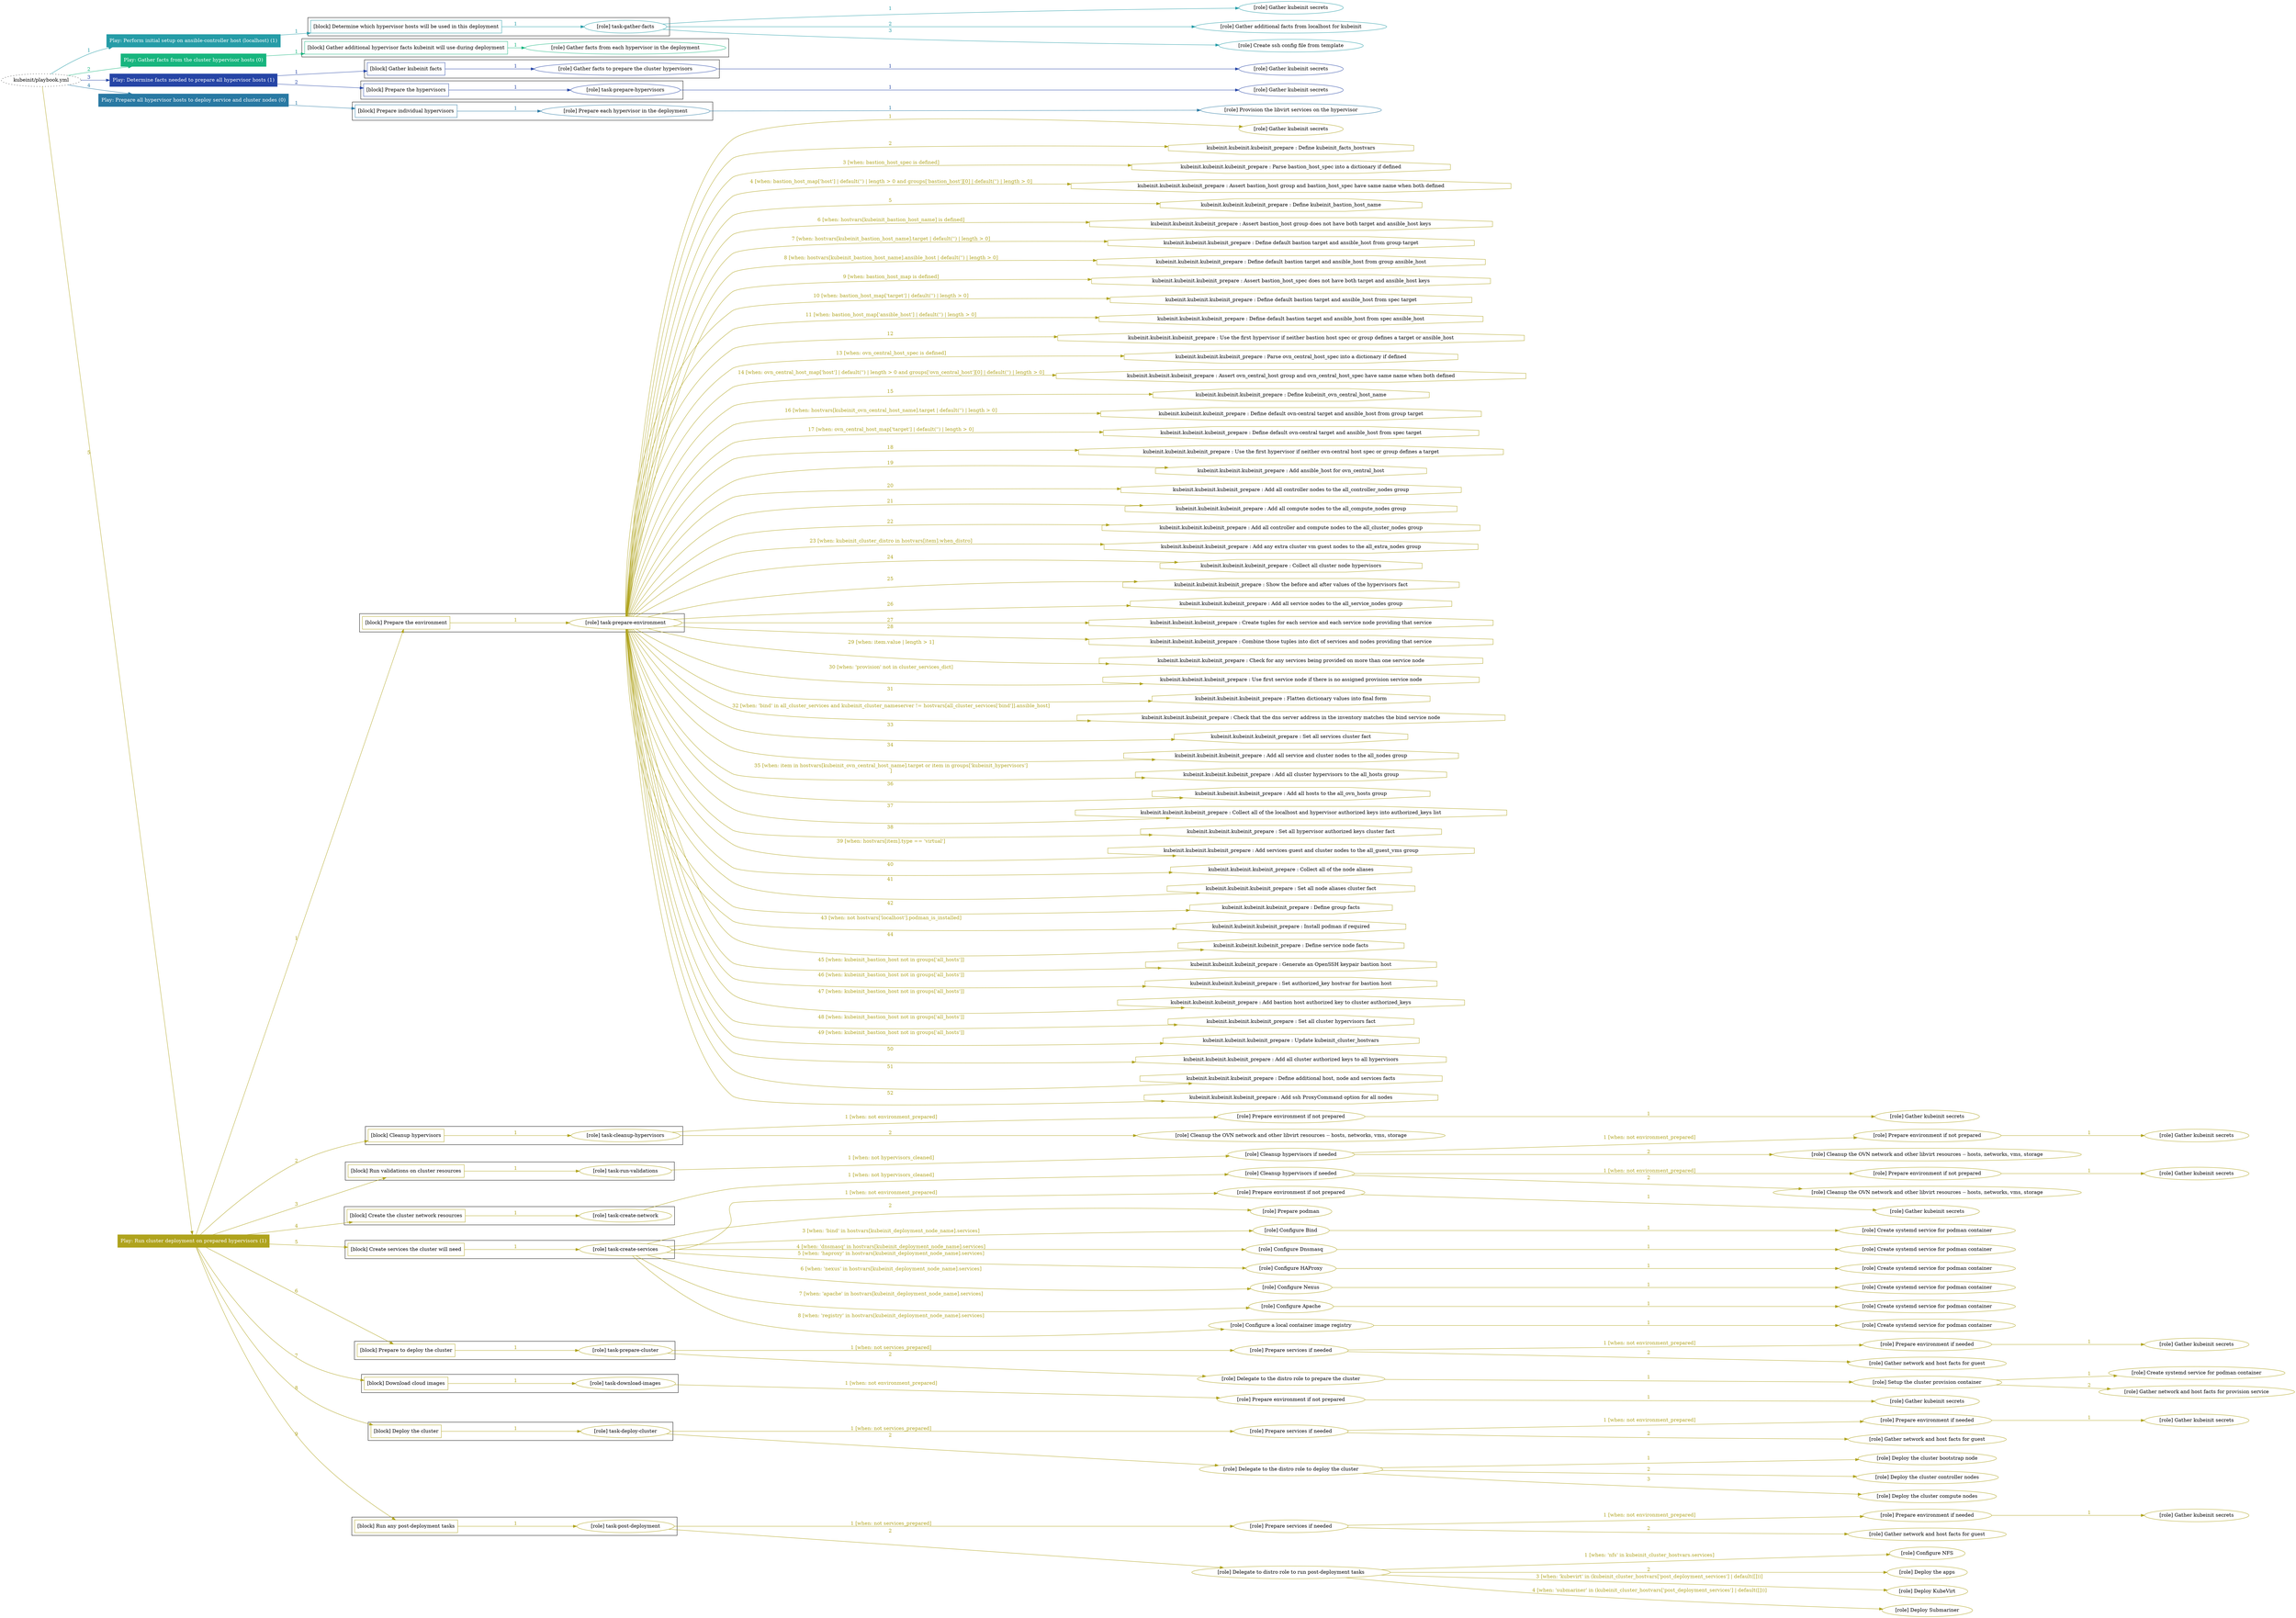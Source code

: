 digraph {
	graph [concentrate=true ordering=in rankdir=LR ratio=fill]
	edge [esep=5 sep=10]
	"kubeinit/playbook.yml" [URL="/home/runner/work/kubeinit/kubeinit/kubeinit/playbook.yml" id=playbook_e10c4fa6 style=dotted]
	play_dc7f8ae6 [label="Play: Perform initial setup on ansible-controller host (localhost) (1)" URL="/home/runner/work/kubeinit/kubeinit/kubeinit/playbook.yml" color="#259ca7" fontcolor="#ffffff" id=play_dc7f8ae6 shape=box style=filled tooltip=localhost]
	"kubeinit/playbook.yml" -> play_dc7f8ae6 [label="1 " color="#259ca7" fontcolor="#259ca7" id=edge_e37a7f1c labeltooltip="1 " tooltip="1 "]
	subgraph "Gather kubeinit secrets" {
		role_4bc8fac1 [label="[role] Gather kubeinit secrets" URL="/home/runner/.ansible/collections/ansible_collections/kubeinit/kubeinit/roles/kubeinit_prepare/tasks/build_hypervisors_group.yml" color="#259ca7" id=role_4bc8fac1 tooltip="Gather kubeinit secrets"]
	}
	subgraph "Gather additional facts from localhost for kubeinit" {
		role_353836b1 [label="[role] Gather additional facts from localhost for kubeinit" URL="/home/runner/.ansible/collections/ansible_collections/kubeinit/kubeinit/roles/kubeinit_prepare/tasks/build_hypervisors_group.yml" color="#259ca7" id=role_353836b1 tooltip="Gather additional facts from localhost for kubeinit"]
	}
	subgraph "Create ssh config file from template" {
		role_05b17f19 [label="[role] Create ssh config file from template" URL="/home/runner/.ansible/collections/ansible_collections/kubeinit/kubeinit/roles/kubeinit_prepare/tasks/build_hypervisors_group.yml" color="#259ca7" id=role_05b17f19 tooltip="Create ssh config file from template"]
	}
	subgraph "task-gather-facts" {
		role_dc328478 [label="[role] task-gather-facts" URL="/home/runner/work/kubeinit/kubeinit/kubeinit/playbook.yml" color="#259ca7" id=role_dc328478 tooltip="task-gather-facts"]
		role_dc328478 -> role_4bc8fac1 [label="1 " color="#259ca7" fontcolor="#259ca7" id=edge_720ea450 labeltooltip="1 " tooltip="1 "]
		role_dc328478 -> role_353836b1 [label="2 " color="#259ca7" fontcolor="#259ca7" id=edge_3a0945f2 labeltooltip="2 " tooltip="2 "]
		role_dc328478 -> role_05b17f19 [label="3 " color="#259ca7" fontcolor="#259ca7" id=edge_1f70b49a labeltooltip="3 " tooltip="3 "]
	}
	subgraph "Play: Perform initial setup on ansible-controller host (localhost) (1)" {
		play_dc7f8ae6 -> block_d9aea501 [label=1 color="#259ca7" fontcolor="#259ca7" id=edge_91917393 labeltooltip=1 tooltip=1]
		subgraph cluster_block_d9aea501 {
			block_d9aea501 [label="[block] Determine which hypervisor hosts will be used in this deployment" URL="/home/runner/work/kubeinit/kubeinit/kubeinit/playbook.yml" color="#259ca7" id=block_d9aea501 labeltooltip="Determine which hypervisor hosts will be used in this deployment" shape=box tooltip="Determine which hypervisor hosts will be used in this deployment"]
			block_d9aea501 -> role_dc328478 [label="1 " color="#259ca7" fontcolor="#259ca7" id=edge_1d1d343b labeltooltip="1 " tooltip="1 "]
		}
	}
	play_c1f2aa96 [label="Play: Gather facts from the cluster hypervisor hosts (0)" URL="/home/runner/work/kubeinit/kubeinit/kubeinit/playbook.yml" color="#17b57e" fontcolor="#ffffff" id=play_c1f2aa96 shape=box style=filled tooltip="Play: Gather facts from the cluster hypervisor hosts (0)"]
	"kubeinit/playbook.yml" -> play_c1f2aa96 [label="2 " color="#17b57e" fontcolor="#17b57e" id=edge_eacb7afe labeltooltip="2 " tooltip="2 "]
	subgraph "Gather facts from each hypervisor in the deployment" {
		role_af85ba4f [label="[role] Gather facts from each hypervisor in the deployment" URL="/home/runner/work/kubeinit/kubeinit/kubeinit/playbook.yml" color="#17b57e" id=role_af85ba4f tooltip="Gather facts from each hypervisor in the deployment"]
	}
	subgraph "Play: Gather facts from the cluster hypervisor hosts (0)" {
		play_c1f2aa96 -> block_5ecc9f11 [label=1 color="#17b57e" fontcolor="#17b57e" id=edge_588950f4 labeltooltip=1 tooltip=1]
		subgraph cluster_block_5ecc9f11 {
			block_5ecc9f11 [label="[block] Gather additional hypervisor facts kubeinit will use during deployment" URL="/home/runner/work/kubeinit/kubeinit/kubeinit/playbook.yml" color="#17b57e" id=block_5ecc9f11 labeltooltip="Gather additional hypervisor facts kubeinit will use during deployment" shape=box tooltip="Gather additional hypervisor facts kubeinit will use during deployment"]
			block_5ecc9f11 -> role_af85ba4f [label="1 " color="#17b57e" fontcolor="#17b57e" id=edge_62e510eb labeltooltip="1 " tooltip="1 "]
		}
	}
	play_9a3b8b50 [label="Play: Determine facts needed to prepare all hypervisor hosts (1)" URL="/home/runner/work/kubeinit/kubeinit/kubeinit/playbook.yml" color="#2645a6" fontcolor="#ffffff" id=play_9a3b8b50 shape=box style=filled tooltip=localhost]
	"kubeinit/playbook.yml" -> play_9a3b8b50 [label="3 " color="#2645a6" fontcolor="#2645a6" id=edge_1f77925f labeltooltip="3 " tooltip="3 "]
	subgraph "Gather kubeinit secrets" {
		role_350e0fba [label="[role] Gather kubeinit secrets" URL="/home/runner/.ansible/collections/ansible_collections/kubeinit/kubeinit/roles/kubeinit_prepare/tasks/gather_kubeinit_facts.yml" color="#2645a6" id=role_350e0fba tooltip="Gather kubeinit secrets"]
	}
	subgraph "Gather facts to prepare the cluster hypervisors" {
		role_d162b557 [label="[role] Gather facts to prepare the cluster hypervisors" URL="/home/runner/work/kubeinit/kubeinit/kubeinit/playbook.yml" color="#2645a6" id=role_d162b557 tooltip="Gather facts to prepare the cluster hypervisors"]
		role_d162b557 -> role_350e0fba [label="1 " color="#2645a6" fontcolor="#2645a6" id=edge_94d1a168 labeltooltip="1 " tooltip="1 "]
	}
	subgraph "Gather kubeinit secrets" {
		role_b19aabc3 [label="[role] Gather kubeinit secrets" URL="/home/runner/.ansible/collections/ansible_collections/kubeinit/kubeinit/roles/kubeinit_prepare/tasks/gather_kubeinit_facts.yml" color="#2645a6" id=role_b19aabc3 tooltip="Gather kubeinit secrets"]
	}
	subgraph "task-prepare-hypervisors" {
		role_b1b4cb9f [label="[role] task-prepare-hypervisors" URL="/home/runner/work/kubeinit/kubeinit/kubeinit/playbook.yml" color="#2645a6" id=role_b1b4cb9f tooltip="task-prepare-hypervisors"]
		role_b1b4cb9f -> role_b19aabc3 [label="1 " color="#2645a6" fontcolor="#2645a6" id=edge_1f2e4140 labeltooltip="1 " tooltip="1 "]
	}
	subgraph "Play: Determine facts needed to prepare all hypervisor hosts (1)" {
		play_9a3b8b50 -> block_a7a90283 [label=1 color="#2645a6" fontcolor="#2645a6" id=edge_cd3b3e1b labeltooltip=1 tooltip=1]
		subgraph cluster_block_a7a90283 {
			block_a7a90283 [label="[block] Gather kubeinit facts" URL="/home/runner/work/kubeinit/kubeinit/kubeinit/playbook.yml" color="#2645a6" id=block_a7a90283 labeltooltip="Gather kubeinit facts" shape=box tooltip="Gather kubeinit facts"]
			block_a7a90283 -> role_d162b557 [label="1 " color="#2645a6" fontcolor="#2645a6" id=edge_860a86d1 labeltooltip="1 " tooltip="1 "]
		}
		play_9a3b8b50 -> block_dd39b76d [label=2 color="#2645a6" fontcolor="#2645a6" id=edge_a5b0b2f4 labeltooltip=2 tooltip=2]
		subgraph cluster_block_dd39b76d {
			block_dd39b76d [label="[block] Prepare the hypervisors" URL="/home/runner/work/kubeinit/kubeinit/kubeinit/playbook.yml" color="#2645a6" id=block_dd39b76d labeltooltip="Prepare the hypervisors" shape=box tooltip="Prepare the hypervisors"]
			block_dd39b76d -> role_b1b4cb9f [label="1 " color="#2645a6" fontcolor="#2645a6" id=edge_15914874 labeltooltip="1 " tooltip="1 "]
		}
	}
	play_f881b508 [label="Play: Prepare all hypervisor hosts to deploy service and cluster nodes (0)" URL="/home/runner/work/kubeinit/kubeinit/kubeinit/playbook.yml" color="#2979a3" fontcolor="#ffffff" id=play_f881b508 shape=box style=filled tooltip="Play: Prepare all hypervisor hosts to deploy service and cluster nodes (0)"]
	"kubeinit/playbook.yml" -> play_f881b508 [label="4 " color="#2979a3" fontcolor="#2979a3" id=edge_11c6379d labeltooltip="4 " tooltip="4 "]
	subgraph "Provision the libvirt services on the hypervisor" {
		role_bb5ce49d [label="[role] Provision the libvirt services on the hypervisor" URL="/home/runner/.ansible/collections/ansible_collections/kubeinit/kubeinit/roles/kubeinit_prepare/tasks/prepare_hypervisor.yml" color="#2979a3" id=role_bb5ce49d tooltip="Provision the libvirt services on the hypervisor"]
	}
	subgraph "Prepare each hypervisor in the deployment" {
		role_e4cec524 [label="[role] Prepare each hypervisor in the deployment" URL="/home/runner/work/kubeinit/kubeinit/kubeinit/playbook.yml" color="#2979a3" id=role_e4cec524 tooltip="Prepare each hypervisor in the deployment"]
		role_e4cec524 -> role_bb5ce49d [label="1 " color="#2979a3" fontcolor="#2979a3" id=edge_d7fc7221 labeltooltip="1 " tooltip="1 "]
	}
	subgraph "Play: Prepare all hypervisor hosts to deploy service and cluster nodes (0)" {
		play_f881b508 -> block_0b98f3e7 [label=1 color="#2979a3" fontcolor="#2979a3" id=edge_7d87e26f labeltooltip=1 tooltip=1]
		subgraph cluster_block_0b98f3e7 {
			block_0b98f3e7 [label="[block] Prepare individual hypervisors" URL="/home/runner/work/kubeinit/kubeinit/kubeinit/playbook.yml" color="#2979a3" id=block_0b98f3e7 labeltooltip="Prepare individual hypervisors" shape=box tooltip="Prepare individual hypervisors"]
			block_0b98f3e7 -> role_e4cec524 [label="1 " color="#2979a3" fontcolor="#2979a3" id=edge_e57d95ea labeltooltip="1 " tooltip="1 "]
		}
	}
	play_c6193cbb [label="Play: Run cluster deployment on prepared hypervisors (1)" URL="/home/runner/work/kubeinit/kubeinit/kubeinit/playbook.yml" color="#afa31d" fontcolor="#ffffff" id=play_c6193cbb shape=box style=filled tooltip=localhost]
	"kubeinit/playbook.yml" -> play_c6193cbb [label="5 " color="#afa31d" fontcolor="#afa31d" id=edge_3fa21584 labeltooltip="5 " tooltip="5 "]
	subgraph "Gather kubeinit secrets" {
		role_6a11d5d1 [label="[role] Gather kubeinit secrets" URL="/home/runner/.ansible/collections/ansible_collections/kubeinit/kubeinit/roles/kubeinit_prepare/tasks/gather_kubeinit_facts.yml" color="#afa31d" id=role_6a11d5d1 tooltip="Gather kubeinit secrets"]
	}
	subgraph "task-prepare-environment" {
		role_e4d8f8d6 [label="[role] task-prepare-environment" URL="/home/runner/work/kubeinit/kubeinit/kubeinit/playbook.yml" color="#afa31d" id=role_e4d8f8d6 tooltip="task-prepare-environment"]
		role_e4d8f8d6 -> role_6a11d5d1 [label="1 " color="#afa31d" fontcolor="#afa31d" id=edge_c6446e5e labeltooltip="1 " tooltip="1 "]
		task_8c59eb68 [label="kubeinit.kubeinit.kubeinit_prepare : Define kubeinit_facts_hostvars" URL="/home/runner/.ansible/collections/ansible_collections/kubeinit/kubeinit/roles/kubeinit_prepare/tasks/main.yml" color="#afa31d" id=task_8c59eb68 shape=octagon tooltip="kubeinit.kubeinit.kubeinit_prepare : Define kubeinit_facts_hostvars"]
		role_e4d8f8d6 -> task_8c59eb68 [label="2 " color="#afa31d" fontcolor="#afa31d" id=edge_f363b958 labeltooltip="2 " tooltip="2 "]
		task_6c46f982 [label="kubeinit.kubeinit.kubeinit_prepare : Parse bastion_host_spec into a dictionary if defined" URL="/home/runner/.ansible/collections/ansible_collections/kubeinit/kubeinit/roles/kubeinit_prepare/tasks/main.yml" color="#afa31d" id=task_6c46f982 shape=octagon tooltip="kubeinit.kubeinit.kubeinit_prepare : Parse bastion_host_spec into a dictionary if defined"]
		role_e4d8f8d6 -> task_6c46f982 [label="3 [when: bastion_host_spec is defined]" color="#afa31d" fontcolor="#afa31d" id=edge_532fda09 labeltooltip="3 [when: bastion_host_spec is defined]" tooltip="3 [when: bastion_host_spec is defined]"]
		task_a071aeab [label="kubeinit.kubeinit.kubeinit_prepare : Assert bastion_host group and bastion_host_spec have same name when both defined" URL="/home/runner/.ansible/collections/ansible_collections/kubeinit/kubeinit/roles/kubeinit_prepare/tasks/main.yml" color="#afa31d" id=task_a071aeab shape=octagon tooltip="kubeinit.kubeinit.kubeinit_prepare : Assert bastion_host group and bastion_host_spec have same name when both defined"]
		role_e4d8f8d6 -> task_a071aeab [label="4 [when: bastion_host_map['host'] | default('') | length > 0 and groups['bastion_host'][0] | default('') | length > 0]" color="#afa31d" fontcolor="#afa31d" id=edge_60750bf4 labeltooltip="4 [when: bastion_host_map['host'] | default('') | length > 0 and groups['bastion_host'][0] | default('') | length > 0]" tooltip="4 [when: bastion_host_map['host'] | default('') | length > 0 and groups['bastion_host'][0] | default('') | length > 0]"]
		task_f54d5403 [label="kubeinit.kubeinit.kubeinit_prepare : Define kubeinit_bastion_host_name" URL="/home/runner/.ansible/collections/ansible_collections/kubeinit/kubeinit/roles/kubeinit_prepare/tasks/main.yml" color="#afa31d" id=task_f54d5403 shape=octagon tooltip="kubeinit.kubeinit.kubeinit_prepare : Define kubeinit_bastion_host_name"]
		role_e4d8f8d6 -> task_f54d5403 [label="5 " color="#afa31d" fontcolor="#afa31d" id=edge_a0a7c1b4 labeltooltip="5 " tooltip="5 "]
		task_0a37d9dd [label="kubeinit.kubeinit.kubeinit_prepare : Assert bastion_host group does not have both target and ansible_host keys" URL="/home/runner/.ansible/collections/ansible_collections/kubeinit/kubeinit/roles/kubeinit_prepare/tasks/main.yml" color="#afa31d" id=task_0a37d9dd shape=octagon tooltip="kubeinit.kubeinit.kubeinit_prepare : Assert bastion_host group does not have both target and ansible_host keys"]
		role_e4d8f8d6 -> task_0a37d9dd [label="6 [when: hostvars[kubeinit_bastion_host_name] is defined]" color="#afa31d" fontcolor="#afa31d" id=edge_87065652 labeltooltip="6 [when: hostvars[kubeinit_bastion_host_name] is defined]" tooltip="6 [when: hostvars[kubeinit_bastion_host_name] is defined]"]
		task_bec88ec1 [label="kubeinit.kubeinit.kubeinit_prepare : Define default bastion target and ansible_host from group target" URL="/home/runner/.ansible/collections/ansible_collections/kubeinit/kubeinit/roles/kubeinit_prepare/tasks/main.yml" color="#afa31d" id=task_bec88ec1 shape=octagon tooltip="kubeinit.kubeinit.kubeinit_prepare : Define default bastion target and ansible_host from group target"]
		role_e4d8f8d6 -> task_bec88ec1 [label="7 [when: hostvars[kubeinit_bastion_host_name].target | default('') | length > 0]" color="#afa31d" fontcolor="#afa31d" id=edge_6beee807 labeltooltip="7 [when: hostvars[kubeinit_bastion_host_name].target | default('') | length > 0]" tooltip="7 [when: hostvars[kubeinit_bastion_host_name].target | default('') | length > 0]"]
		task_252bfc7f [label="kubeinit.kubeinit.kubeinit_prepare : Define default bastion target and ansible_host from group ansible_host" URL="/home/runner/.ansible/collections/ansible_collections/kubeinit/kubeinit/roles/kubeinit_prepare/tasks/main.yml" color="#afa31d" id=task_252bfc7f shape=octagon tooltip="kubeinit.kubeinit.kubeinit_prepare : Define default bastion target and ansible_host from group ansible_host"]
		role_e4d8f8d6 -> task_252bfc7f [label="8 [when: hostvars[kubeinit_bastion_host_name].ansible_host | default('') | length > 0]" color="#afa31d" fontcolor="#afa31d" id=edge_fea4f799 labeltooltip="8 [when: hostvars[kubeinit_bastion_host_name].ansible_host | default('') | length > 0]" tooltip="8 [when: hostvars[kubeinit_bastion_host_name].ansible_host | default('') | length > 0]"]
		task_b5d3bb62 [label="kubeinit.kubeinit.kubeinit_prepare : Assert bastion_host_spec does not have both target and ansible_host keys" URL="/home/runner/.ansible/collections/ansible_collections/kubeinit/kubeinit/roles/kubeinit_prepare/tasks/main.yml" color="#afa31d" id=task_b5d3bb62 shape=octagon tooltip="kubeinit.kubeinit.kubeinit_prepare : Assert bastion_host_spec does not have both target and ansible_host keys"]
		role_e4d8f8d6 -> task_b5d3bb62 [label="9 [when: bastion_host_map is defined]" color="#afa31d" fontcolor="#afa31d" id=edge_20a010a7 labeltooltip="9 [when: bastion_host_map is defined]" tooltip="9 [when: bastion_host_map is defined]"]
		task_7a5997d5 [label="kubeinit.kubeinit.kubeinit_prepare : Define default bastion target and ansible_host from spec target" URL="/home/runner/.ansible/collections/ansible_collections/kubeinit/kubeinit/roles/kubeinit_prepare/tasks/main.yml" color="#afa31d" id=task_7a5997d5 shape=octagon tooltip="kubeinit.kubeinit.kubeinit_prepare : Define default bastion target and ansible_host from spec target"]
		role_e4d8f8d6 -> task_7a5997d5 [label="10 [when: bastion_host_map['target'] | default('') | length > 0]" color="#afa31d" fontcolor="#afa31d" id=edge_23762455 labeltooltip="10 [when: bastion_host_map['target'] | default('') | length > 0]" tooltip="10 [when: bastion_host_map['target'] | default('') | length > 0]"]
		task_26a95c92 [label="kubeinit.kubeinit.kubeinit_prepare : Define default bastion target and ansible_host from spec ansible_host" URL="/home/runner/.ansible/collections/ansible_collections/kubeinit/kubeinit/roles/kubeinit_prepare/tasks/main.yml" color="#afa31d" id=task_26a95c92 shape=octagon tooltip="kubeinit.kubeinit.kubeinit_prepare : Define default bastion target and ansible_host from spec ansible_host"]
		role_e4d8f8d6 -> task_26a95c92 [label="11 [when: bastion_host_map['ansible_host'] | default('') | length > 0]" color="#afa31d" fontcolor="#afa31d" id=edge_a8cc0bcb labeltooltip="11 [when: bastion_host_map['ansible_host'] | default('') | length > 0]" tooltip="11 [when: bastion_host_map['ansible_host'] | default('') | length > 0]"]
		task_31749c69 [label="kubeinit.kubeinit.kubeinit_prepare : Use the first hypervisor if neither bastion host spec or group defines a target or ansible_host" URL="/home/runner/.ansible/collections/ansible_collections/kubeinit/kubeinit/roles/kubeinit_prepare/tasks/main.yml" color="#afa31d" id=task_31749c69 shape=octagon tooltip="kubeinit.kubeinit.kubeinit_prepare : Use the first hypervisor if neither bastion host spec or group defines a target or ansible_host"]
		role_e4d8f8d6 -> task_31749c69 [label="12 " color="#afa31d" fontcolor="#afa31d" id=edge_ce5a077c labeltooltip="12 " tooltip="12 "]
		task_e2dfd4d7 [label="kubeinit.kubeinit.kubeinit_prepare : Parse ovn_central_host_spec into a dictionary if defined" URL="/home/runner/.ansible/collections/ansible_collections/kubeinit/kubeinit/roles/kubeinit_prepare/tasks/main.yml" color="#afa31d" id=task_e2dfd4d7 shape=octagon tooltip="kubeinit.kubeinit.kubeinit_prepare : Parse ovn_central_host_spec into a dictionary if defined"]
		role_e4d8f8d6 -> task_e2dfd4d7 [label="13 [when: ovn_central_host_spec is defined]" color="#afa31d" fontcolor="#afa31d" id=edge_3d55eaaf labeltooltip="13 [when: ovn_central_host_spec is defined]" tooltip="13 [when: ovn_central_host_spec is defined]"]
		task_972893aa [label="kubeinit.kubeinit.kubeinit_prepare : Assert ovn_central_host group and ovn_central_host_spec have same name when both defined" URL="/home/runner/.ansible/collections/ansible_collections/kubeinit/kubeinit/roles/kubeinit_prepare/tasks/main.yml" color="#afa31d" id=task_972893aa shape=octagon tooltip="kubeinit.kubeinit.kubeinit_prepare : Assert ovn_central_host group and ovn_central_host_spec have same name when both defined"]
		role_e4d8f8d6 -> task_972893aa [label="14 [when: ovn_central_host_map['host'] | default('') | length > 0 and groups['ovn_central_host'][0] | default('') | length > 0]" color="#afa31d" fontcolor="#afa31d" id=edge_b8c15815 labeltooltip="14 [when: ovn_central_host_map['host'] | default('') | length > 0 and groups['ovn_central_host'][0] | default('') | length > 0]" tooltip="14 [when: ovn_central_host_map['host'] | default('') | length > 0 and groups['ovn_central_host'][0] | default('') | length > 0]"]
		task_1bf705c3 [label="kubeinit.kubeinit.kubeinit_prepare : Define kubeinit_ovn_central_host_name" URL="/home/runner/.ansible/collections/ansible_collections/kubeinit/kubeinit/roles/kubeinit_prepare/tasks/main.yml" color="#afa31d" id=task_1bf705c3 shape=octagon tooltip="kubeinit.kubeinit.kubeinit_prepare : Define kubeinit_ovn_central_host_name"]
		role_e4d8f8d6 -> task_1bf705c3 [label="15 " color="#afa31d" fontcolor="#afa31d" id=edge_da9772dc labeltooltip="15 " tooltip="15 "]
		task_e11e7e46 [label="kubeinit.kubeinit.kubeinit_prepare : Define default ovn-central target and ansible_host from group target" URL="/home/runner/.ansible/collections/ansible_collections/kubeinit/kubeinit/roles/kubeinit_prepare/tasks/main.yml" color="#afa31d" id=task_e11e7e46 shape=octagon tooltip="kubeinit.kubeinit.kubeinit_prepare : Define default ovn-central target and ansible_host from group target"]
		role_e4d8f8d6 -> task_e11e7e46 [label="16 [when: hostvars[kubeinit_ovn_central_host_name].target | default('') | length > 0]" color="#afa31d" fontcolor="#afa31d" id=edge_cf6c7094 labeltooltip="16 [when: hostvars[kubeinit_ovn_central_host_name].target | default('') | length > 0]" tooltip="16 [when: hostvars[kubeinit_ovn_central_host_name].target | default('') | length > 0]"]
		task_4c447701 [label="kubeinit.kubeinit.kubeinit_prepare : Define default ovn-central target and ansible_host from spec target" URL="/home/runner/.ansible/collections/ansible_collections/kubeinit/kubeinit/roles/kubeinit_prepare/tasks/main.yml" color="#afa31d" id=task_4c447701 shape=octagon tooltip="kubeinit.kubeinit.kubeinit_prepare : Define default ovn-central target and ansible_host from spec target"]
		role_e4d8f8d6 -> task_4c447701 [label="17 [when: ovn_central_host_map['target'] | default('') | length > 0]" color="#afa31d" fontcolor="#afa31d" id=edge_bf59d908 labeltooltip="17 [when: ovn_central_host_map['target'] | default('') | length > 0]" tooltip="17 [when: ovn_central_host_map['target'] | default('') | length > 0]"]
		task_59f1c62f [label="kubeinit.kubeinit.kubeinit_prepare : Use the first hypervisor if neither ovn-central host spec or group defines a target" URL="/home/runner/.ansible/collections/ansible_collections/kubeinit/kubeinit/roles/kubeinit_prepare/tasks/main.yml" color="#afa31d" id=task_59f1c62f shape=octagon tooltip="kubeinit.kubeinit.kubeinit_prepare : Use the first hypervisor if neither ovn-central host spec or group defines a target"]
		role_e4d8f8d6 -> task_59f1c62f [label="18 " color="#afa31d" fontcolor="#afa31d" id=edge_6210a53d labeltooltip="18 " tooltip="18 "]
		task_007630e9 [label="kubeinit.kubeinit.kubeinit_prepare : Add ansible_host for ovn_central_host" URL="/home/runner/.ansible/collections/ansible_collections/kubeinit/kubeinit/roles/kubeinit_prepare/tasks/main.yml" color="#afa31d" id=task_007630e9 shape=octagon tooltip="kubeinit.kubeinit.kubeinit_prepare : Add ansible_host for ovn_central_host"]
		role_e4d8f8d6 -> task_007630e9 [label="19 " color="#afa31d" fontcolor="#afa31d" id=edge_001415bc labeltooltip="19 " tooltip="19 "]
		task_f1c7ac2c [label="kubeinit.kubeinit.kubeinit_prepare : Add all controller nodes to the all_controller_nodes group" URL="/home/runner/.ansible/collections/ansible_collections/kubeinit/kubeinit/roles/kubeinit_prepare/tasks/prepare_groups.yml" color="#afa31d" id=task_f1c7ac2c shape=octagon tooltip="kubeinit.kubeinit.kubeinit_prepare : Add all controller nodes to the all_controller_nodes group"]
		role_e4d8f8d6 -> task_f1c7ac2c [label="20 " color="#afa31d" fontcolor="#afa31d" id=edge_4e42e8dc labeltooltip="20 " tooltip="20 "]
		task_d46a74a4 [label="kubeinit.kubeinit.kubeinit_prepare : Add all compute nodes to the all_compute_nodes group" URL="/home/runner/.ansible/collections/ansible_collections/kubeinit/kubeinit/roles/kubeinit_prepare/tasks/prepare_groups.yml" color="#afa31d" id=task_d46a74a4 shape=octagon tooltip="kubeinit.kubeinit.kubeinit_prepare : Add all compute nodes to the all_compute_nodes group"]
		role_e4d8f8d6 -> task_d46a74a4 [label="21 " color="#afa31d" fontcolor="#afa31d" id=edge_47168494 labeltooltip="21 " tooltip="21 "]
		task_37663e0f [label="kubeinit.kubeinit.kubeinit_prepare : Add all controller and compute nodes to the all_cluster_nodes group" URL="/home/runner/.ansible/collections/ansible_collections/kubeinit/kubeinit/roles/kubeinit_prepare/tasks/prepare_groups.yml" color="#afa31d" id=task_37663e0f shape=octagon tooltip="kubeinit.kubeinit.kubeinit_prepare : Add all controller and compute nodes to the all_cluster_nodes group"]
		role_e4d8f8d6 -> task_37663e0f [label="22 " color="#afa31d" fontcolor="#afa31d" id=edge_f05a307c labeltooltip="22 " tooltip="22 "]
		task_4ed31801 [label="kubeinit.kubeinit.kubeinit_prepare : Add any extra cluster vm guest nodes to the all_extra_nodes group" URL="/home/runner/.ansible/collections/ansible_collections/kubeinit/kubeinit/roles/kubeinit_prepare/tasks/prepare_groups.yml" color="#afa31d" id=task_4ed31801 shape=octagon tooltip="kubeinit.kubeinit.kubeinit_prepare : Add any extra cluster vm guest nodes to the all_extra_nodes group"]
		role_e4d8f8d6 -> task_4ed31801 [label="23 [when: kubeinit_cluster_distro in hostvars[item].when_distro]" color="#afa31d" fontcolor="#afa31d" id=edge_79139be6 labeltooltip="23 [when: kubeinit_cluster_distro in hostvars[item].when_distro]" tooltip="23 [when: kubeinit_cluster_distro in hostvars[item].when_distro]"]
		task_fb666b88 [label="kubeinit.kubeinit.kubeinit_prepare : Collect all cluster node hypervisors" URL="/home/runner/.ansible/collections/ansible_collections/kubeinit/kubeinit/roles/kubeinit_prepare/tasks/prepare_groups.yml" color="#afa31d" id=task_fb666b88 shape=octagon tooltip="kubeinit.kubeinit.kubeinit_prepare : Collect all cluster node hypervisors"]
		role_e4d8f8d6 -> task_fb666b88 [label="24 " color="#afa31d" fontcolor="#afa31d" id=edge_ff52898a labeltooltip="24 " tooltip="24 "]
		task_e26625e2 [label="kubeinit.kubeinit.kubeinit_prepare : Show the before and after values of the hypervisors fact" URL="/home/runner/.ansible/collections/ansible_collections/kubeinit/kubeinit/roles/kubeinit_prepare/tasks/prepare_groups.yml" color="#afa31d" id=task_e26625e2 shape=octagon tooltip="kubeinit.kubeinit.kubeinit_prepare : Show the before and after values of the hypervisors fact"]
		role_e4d8f8d6 -> task_e26625e2 [label="25 " color="#afa31d" fontcolor="#afa31d" id=edge_2bdf708e labeltooltip="25 " tooltip="25 "]
		task_0b32b5ea [label="kubeinit.kubeinit.kubeinit_prepare : Add all service nodes to the all_service_nodes group" URL="/home/runner/.ansible/collections/ansible_collections/kubeinit/kubeinit/roles/kubeinit_prepare/tasks/prepare_groups.yml" color="#afa31d" id=task_0b32b5ea shape=octagon tooltip="kubeinit.kubeinit.kubeinit_prepare : Add all service nodes to the all_service_nodes group"]
		role_e4d8f8d6 -> task_0b32b5ea [label="26 " color="#afa31d" fontcolor="#afa31d" id=edge_93f9c1a7 labeltooltip="26 " tooltip="26 "]
		task_d17e9dc4 [label="kubeinit.kubeinit.kubeinit_prepare : Create tuples for each service and each service node providing that service" URL="/home/runner/.ansible/collections/ansible_collections/kubeinit/kubeinit/roles/kubeinit_prepare/tasks/prepare_groups.yml" color="#afa31d" id=task_d17e9dc4 shape=octagon tooltip="kubeinit.kubeinit.kubeinit_prepare : Create tuples for each service and each service node providing that service"]
		role_e4d8f8d6 -> task_d17e9dc4 [label="27 " color="#afa31d" fontcolor="#afa31d" id=edge_fe23d0f5 labeltooltip="27 " tooltip="27 "]
		task_0cc08953 [label="kubeinit.kubeinit.kubeinit_prepare : Combine those tuples into dict of services and nodes providing that service" URL="/home/runner/.ansible/collections/ansible_collections/kubeinit/kubeinit/roles/kubeinit_prepare/tasks/prepare_groups.yml" color="#afa31d" id=task_0cc08953 shape=octagon tooltip="kubeinit.kubeinit.kubeinit_prepare : Combine those tuples into dict of services and nodes providing that service"]
		role_e4d8f8d6 -> task_0cc08953 [label="28 " color="#afa31d" fontcolor="#afa31d" id=edge_9e857799 labeltooltip="28 " tooltip="28 "]
		task_ffb5937d [label="kubeinit.kubeinit.kubeinit_prepare : Check for any services being provided on more than one service node" URL="/home/runner/.ansible/collections/ansible_collections/kubeinit/kubeinit/roles/kubeinit_prepare/tasks/prepare_groups.yml" color="#afa31d" id=task_ffb5937d shape=octagon tooltip="kubeinit.kubeinit.kubeinit_prepare : Check for any services being provided on more than one service node"]
		role_e4d8f8d6 -> task_ffb5937d [label="29 [when: item.value | length > 1]" color="#afa31d" fontcolor="#afa31d" id=edge_422f8a9d labeltooltip="29 [when: item.value | length > 1]" tooltip="29 [when: item.value | length > 1]"]
		task_ce3d54f8 [label="kubeinit.kubeinit.kubeinit_prepare : Use first service node if there is no assigned provision service node" URL="/home/runner/.ansible/collections/ansible_collections/kubeinit/kubeinit/roles/kubeinit_prepare/tasks/prepare_groups.yml" color="#afa31d" id=task_ce3d54f8 shape=octagon tooltip="kubeinit.kubeinit.kubeinit_prepare : Use first service node if there is no assigned provision service node"]
		role_e4d8f8d6 -> task_ce3d54f8 [label="30 [when: 'provision' not in cluster_services_dict]" color="#afa31d" fontcolor="#afa31d" id=edge_a436722e labeltooltip="30 [when: 'provision' not in cluster_services_dict]" tooltip="30 [when: 'provision' not in cluster_services_dict]"]
		task_d07f48c0 [label="kubeinit.kubeinit.kubeinit_prepare : Flatten dictionary values into final form" URL="/home/runner/.ansible/collections/ansible_collections/kubeinit/kubeinit/roles/kubeinit_prepare/tasks/prepare_groups.yml" color="#afa31d" id=task_d07f48c0 shape=octagon tooltip="kubeinit.kubeinit.kubeinit_prepare : Flatten dictionary values into final form"]
		role_e4d8f8d6 -> task_d07f48c0 [label="31 " color="#afa31d" fontcolor="#afa31d" id=edge_a6559928 labeltooltip="31 " tooltip="31 "]
		task_b80f1401 [label="kubeinit.kubeinit.kubeinit_prepare : Check that the dns server address in the inventory matches the bind service node" URL="/home/runner/.ansible/collections/ansible_collections/kubeinit/kubeinit/roles/kubeinit_prepare/tasks/prepare_groups.yml" color="#afa31d" id=task_b80f1401 shape=octagon tooltip="kubeinit.kubeinit.kubeinit_prepare : Check that the dns server address in the inventory matches the bind service node"]
		role_e4d8f8d6 -> task_b80f1401 [label="32 [when: 'bind' in all_cluster_services and kubeinit_cluster_nameserver != hostvars[all_cluster_services['bind']].ansible_host]" color="#afa31d" fontcolor="#afa31d" id=edge_02140679 labeltooltip="32 [when: 'bind' in all_cluster_services and kubeinit_cluster_nameserver != hostvars[all_cluster_services['bind']].ansible_host]" tooltip="32 [when: 'bind' in all_cluster_services and kubeinit_cluster_nameserver != hostvars[all_cluster_services['bind']].ansible_host]"]
		task_bec1dfd9 [label="kubeinit.kubeinit.kubeinit_prepare : Set all services cluster fact" URL="/home/runner/.ansible/collections/ansible_collections/kubeinit/kubeinit/roles/kubeinit_prepare/tasks/prepare_groups.yml" color="#afa31d" id=task_bec1dfd9 shape=octagon tooltip="kubeinit.kubeinit.kubeinit_prepare : Set all services cluster fact"]
		role_e4d8f8d6 -> task_bec1dfd9 [label="33 " color="#afa31d" fontcolor="#afa31d" id=edge_83fd55d9 labeltooltip="33 " tooltip="33 "]
		task_be495da5 [label="kubeinit.kubeinit.kubeinit_prepare : Add all service and cluster nodes to the all_nodes group" URL="/home/runner/.ansible/collections/ansible_collections/kubeinit/kubeinit/roles/kubeinit_prepare/tasks/prepare_groups.yml" color="#afa31d" id=task_be495da5 shape=octagon tooltip="kubeinit.kubeinit.kubeinit_prepare : Add all service and cluster nodes to the all_nodes group"]
		role_e4d8f8d6 -> task_be495da5 [label="34 " color="#afa31d" fontcolor="#afa31d" id=edge_75fdfb8a labeltooltip="34 " tooltip="34 "]
		task_5807dc20 [label="kubeinit.kubeinit.kubeinit_prepare : Add all cluster hypervisors to the all_hosts group" URL="/home/runner/.ansible/collections/ansible_collections/kubeinit/kubeinit/roles/kubeinit_prepare/tasks/prepare_groups.yml" color="#afa31d" id=task_5807dc20 shape=octagon tooltip="kubeinit.kubeinit.kubeinit_prepare : Add all cluster hypervisors to the all_hosts group"]
		role_e4d8f8d6 -> task_5807dc20 [label="35 [when: item in hostvars[kubeinit_ovn_central_host_name].target or item in groups['kubeinit_hypervisors']
]" color="#afa31d" fontcolor="#afa31d" id=edge_0a12b588 labeltooltip="35 [when: item in hostvars[kubeinit_ovn_central_host_name].target or item in groups['kubeinit_hypervisors']
]" tooltip="35 [when: item in hostvars[kubeinit_ovn_central_host_name].target or item in groups['kubeinit_hypervisors']
]"]
		task_b0b0019b [label="kubeinit.kubeinit.kubeinit_prepare : Add all hosts to the all_ovn_hosts group" URL="/home/runner/.ansible/collections/ansible_collections/kubeinit/kubeinit/roles/kubeinit_prepare/tasks/prepare_groups.yml" color="#afa31d" id=task_b0b0019b shape=octagon tooltip="kubeinit.kubeinit.kubeinit_prepare : Add all hosts to the all_ovn_hosts group"]
		role_e4d8f8d6 -> task_b0b0019b [label="36 " color="#afa31d" fontcolor="#afa31d" id=edge_39aff14f labeltooltip="36 " tooltip="36 "]
		task_f2ee0227 [label="kubeinit.kubeinit.kubeinit_prepare : Collect all of the localhost and hypervisor authorized keys into authorized_keys list" URL="/home/runner/.ansible/collections/ansible_collections/kubeinit/kubeinit/roles/kubeinit_prepare/tasks/prepare_groups.yml" color="#afa31d" id=task_f2ee0227 shape=octagon tooltip="kubeinit.kubeinit.kubeinit_prepare : Collect all of the localhost and hypervisor authorized keys into authorized_keys list"]
		role_e4d8f8d6 -> task_f2ee0227 [label="37 " color="#afa31d" fontcolor="#afa31d" id=edge_7503482a labeltooltip="37 " tooltip="37 "]
		task_163b860e [label="kubeinit.kubeinit.kubeinit_prepare : Set all hypervisor authorized keys cluster fact" URL="/home/runner/.ansible/collections/ansible_collections/kubeinit/kubeinit/roles/kubeinit_prepare/tasks/prepare_groups.yml" color="#afa31d" id=task_163b860e shape=octagon tooltip="kubeinit.kubeinit.kubeinit_prepare : Set all hypervisor authorized keys cluster fact"]
		role_e4d8f8d6 -> task_163b860e [label="38 " color="#afa31d" fontcolor="#afa31d" id=edge_53cb4dbe labeltooltip="38 " tooltip="38 "]
		task_ca0c2798 [label="kubeinit.kubeinit.kubeinit_prepare : Add services guest and cluster nodes to the all_guest_vms group" URL="/home/runner/.ansible/collections/ansible_collections/kubeinit/kubeinit/roles/kubeinit_prepare/tasks/prepare_groups.yml" color="#afa31d" id=task_ca0c2798 shape=octagon tooltip="kubeinit.kubeinit.kubeinit_prepare : Add services guest and cluster nodes to the all_guest_vms group"]
		role_e4d8f8d6 -> task_ca0c2798 [label="39 [when: hostvars[item].type == 'virtual']" color="#afa31d" fontcolor="#afa31d" id=edge_6727455b labeltooltip="39 [when: hostvars[item].type == 'virtual']" tooltip="39 [when: hostvars[item].type == 'virtual']"]
		task_7d58dffa [label="kubeinit.kubeinit.kubeinit_prepare : Collect all of the node aliases" URL="/home/runner/.ansible/collections/ansible_collections/kubeinit/kubeinit/roles/kubeinit_prepare/tasks/prepare_groups.yml" color="#afa31d" id=task_7d58dffa shape=octagon tooltip="kubeinit.kubeinit.kubeinit_prepare : Collect all of the node aliases"]
		role_e4d8f8d6 -> task_7d58dffa [label="40 " color="#afa31d" fontcolor="#afa31d" id=edge_ff9967ec labeltooltip="40 " tooltip="40 "]
		task_aa83e1f4 [label="kubeinit.kubeinit.kubeinit_prepare : Set all node aliases cluster fact" URL="/home/runner/.ansible/collections/ansible_collections/kubeinit/kubeinit/roles/kubeinit_prepare/tasks/prepare_groups.yml" color="#afa31d" id=task_aa83e1f4 shape=octagon tooltip="kubeinit.kubeinit.kubeinit_prepare : Set all node aliases cluster fact"]
		role_e4d8f8d6 -> task_aa83e1f4 [label="41 " color="#afa31d" fontcolor="#afa31d" id=edge_82d76d78 labeltooltip="41 " tooltip="41 "]
		task_6e3554d2 [label="kubeinit.kubeinit.kubeinit_prepare : Define group facts" URL="/home/runner/.ansible/collections/ansible_collections/kubeinit/kubeinit/roles/kubeinit_prepare/tasks/main.yml" color="#afa31d" id=task_6e3554d2 shape=octagon tooltip="kubeinit.kubeinit.kubeinit_prepare : Define group facts"]
		role_e4d8f8d6 -> task_6e3554d2 [label="42 " color="#afa31d" fontcolor="#afa31d" id=edge_7e14699b labeltooltip="42 " tooltip="42 "]
		task_649aad85 [label="kubeinit.kubeinit.kubeinit_prepare : Install podman if required" URL="/home/runner/.ansible/collections/ansible_collections/kubeinit/kubeinit/roles/kubeinit_prepare/tasks/main.yml" color="#afa31d" id=task_649aad85 shape=octagon tooltip="kubeinit.kubeinit.kubeinit_prepare : Install podman if required"]
		role_e4d8f8d6 -> task_649aad85 [label="43 [when: not hostvars['localhost'].podman_is_installed]" color="#afa31d" fontcolor="#afa31d" id=edge_a931e255 labeltooltip="43 [when: not hostvars['localhost'].podman_is_installed]" tooltip="43 [when: not hostvars['localhost'].podman_is_installed]"]
		task_fd75055d [label="kubeinit.kubeinit.kubeinit_prepare : Define service node facts" URL="/home/runner/.ansible/collections/ansible_collections/kubeinit/kubeinit/roles/kubeinit_prepare/tasks/main.yml" color="#afa31d" id=task_fd75055d shape=octagon tooltip="kubeinit.kubeinit.kubeinit_prepare : Define service node facts"]
		role_e4d8f8d6 -> task_fd75055d [label="44 " color="#afa31d" fontcolor="#afa31d" id=edge_4719a2af labeltooltip="44 " tooltip="44 "]
		task_76fa1c83 [label="kubeinit.kubeinit.kubeinit_prepare : Generate an OpenSSH keypair bastion host" URL="/home/runner/.ansible/collections/ansible_collections/kubeinit/kubeinit/roles/kubeinit_prepare/tasks/main.yml" color="#afa31d" id=task_76fa1c83 shape=octagon tooltip="kubeinit.kubeinit.kubeinit_prepare : Generate an OpenSSH keypair bastion host"]
		role_e4d8f8d6 -> task_76fa1c83 [label="45 [when: kubeinit_bastion_host not in groups['all_hosts']]" color="#afa31d" fontcolor="#afa31d" id=edge_8620db0a labeltooltip="45 [when: kubeinit_bastion_host not in groups['all_hosts']]" tooltip="45 [when: kubeinit_bastion_host not in groups['all_hosts']]"]
		task_e76ca1c5 [label="kubeinit.kubeinit.kubeinit_prepare : Set authorized_key hostvar for bastion host" URL="/home/runner/.ansible/collections/ansible_collections/kubeinit/kubeinit/roles/kubeinit_prepare/tasks/main.yml" color="#afa31d" id=task_e76ca1c5 shape=octagon tooltip="kubeinit.kubeinit.kubeinit_prepare : Set authorized_key hostvar for bastion host"]
		role_e4d8f8d6 -> task_e76ca1c5 [label="46 [when: kubeinit_bastion_host not in groups['all_hosts']]" color="#afa31d" fontcolor="#afa31d" id=edge_6a141d06 labeltooltip="46 [when: kubeinit_bastion_host not in groups['all_hosts']]" tooltip="46 [when: kubeinit_bastion_host not in groups['all_hosts']]"]
		task_483202d6 [label="kubeinit.kubeinit.kubeinit_prepare : Add bastion host authorized key to cluster authorized_keys" URL="/home/runner/.ansible/collections/ansible_collections/kubeinit/kubeinit/roles/kubeinit_prepare/tasks/main.yml" color="#afa31d" id=task_483202d6 shape=octagon tooltip="kubeinit.kubeinit.kubeinit_prepare : Add bastion host authorized key to cluster authorized_keys"]
		role_e4d8f8d6 -> task_483202d6 [label="47 [when: kubeinit_bastion_host not in groups['all_hosts']]" color="#afa31d" fontcolor="#afa31d" id=edge_1d752b0b labeltooltip="47 [when: kubeinit_bastion_host not in groups['all_hosts']]" tooltip="47 [when: kubeinit_bastion_host not in groups['all_hosts']]"]
		task_db847790 [label="kubeinit.kubeinit.kubeinit_prepare : Set all cluster hypervisors fact" URL="/home/runner/.ansible/collections/ansible_collections/kubeinit/kubeinit/roles/kubeinit_prepare/tasks/main.yml" color="#afa31d" id=task_db847790 shape=octagon tooltip="kubeinit.kubeinit.kubeinit_prepare : Set all cluster hypervisors fact"]
		role_e4d8f8d6 -> task_db847790 [label="48 [when: kubeinit_bastion_host not in groups['all_hosts']]" color="#afa31d" fontcolor="#afa31d" id=edge_e538cfd1 labeltooltip="48 [when: kubeinit_bastion_host not in groups['all_hosts']]" tooltip="48 [when: kubeinit_bastion_host not in groups['all_hosts']]"]
		task_45d17add [label="kubeinit.kubeinit.kubeinit_prepare : Update kubeinit_cluster_hostvars" URL="/home/runner/.ansible/collections/ansible_collections/kubeinit/kubeinit/roles/kubeinit_prepare/tasks/main.yml" color="#afa31d" id=task_45d17add shape=octagon tooltip="kubeinit.kubeinit.kubeinit_prepare : Update kubeinit_cluster_hostvars"]
		role_e4d8f8d6 -> task_45d17add [label="49 [when: kubeinit_bastion_host not in groups['all_hosts']]" color="#afa31d" fontcolor="#afa31d" id=edge_34e6ba8c labeltooltip="49 [when: kubeinit_bastion_host not in groups['all_hosts']]" tooltip="49 [when: kubeinit_bastion_host not in groups['all_hosts']]"]
		task_1df27356 [label="kubeinit.kubeinit.kubeinit_prepare : Add all cluster authorized keys to all hypervisors" URL="/home/runner/.ansible/collections/ansible_collections/kubeinit/kubeinit/roles/kubeinit_prepare/tasks/main.yml" color="#afa31d" id=task_1df27356 shape=octagon tooltip="kubeinit.kubeinit.kubeinit_prepare : Add all cluster authorized keys to all hypervisors"]
		role_e4d8f8d6 -> task_1df27356 [label="50 " color="#afa31d" fontcolor="#afa31d" id=edge_4aad664b labeltooltip="50 " tooltip="50 "]
		task_5a3a79f6 [label="kubeinit.kubeinit.kubeinit_prepare : Define additional host, node and services facts" URL="/home/runner/.ansible/collections/ansible_collections/kubeinit/kubeinit/roles/kubeinit_prepare/tasks/main.yml" color="#afa31d" id=task_5a3a79f6 shape=octagon tooltip="kubeinit.kubeinit.kubeinit_prepare : Define additional host, node and services facts"]
		role_e4d8f8d6 -> task_5a3a79f6 [label="51 " color="#afa31d" fontcolor="#afa31d" id=edge_1d0bb9f8 labeltooltip="51 " tooltip="51 "]
		task_25e7ad6b [label="kubeinit.kubeinit.kubeinit_prepare : Add ssh ProxyCommand option for all nodes" URL="/home/runner/.ansible/collections/ansible_collections/kubeinit/kubeinit/roles/kubeinit_prepare/tasks/main.yml" color="#afa31d" id=task_25e7ad6b shape=octagon tooltip="kubeinit.kubeinit.kubeinit_prepare : Add ssh ProxyCommand option for all nodes"]
		role_e4d8f8d6 -> task_25e7ad6b [label="52 " color="#afa31d" fontcolor="#afa31d" id=edge_fb4758e7 labeltooltip="52 " tooltip="52 "]
	}
	subgraph "Gather kubeinit secrets" {
		role_507b1d0e [label="[role] Gather kubeinit secrets" URL="/home/runner/.ansible/collections/ansible_collections/kubeinit/kubeinit/roles/kubeinit_prepare/tasks/gather_kubeinit_facts.yml" color="#afa31d" id=role_507b1d0e tooltip="Gather kubeinit secrets"]
	}
	subgraph "Prepare environment if not prepared" {
		role_0ec939fe [label="[role] Prepare environment if not prepared" URL="/home/runner/.ansible/collections/ansible_collections/kubeinit/kubeinit/roles/kubeinit_prepare/tasks/cleanup_hypervisors.yml" color="#afa31d" id=role_0ec939fe tooltip="Prepare environment if not prepared"]
		role_0ec939fe -> role_507b1d0e [label="1 " color="#afa31d" fontcolor="#afa31d" id=edge_5bd625c6 labeltooltip="1 " tooltip="1 "]
	}
	subgraph "Cleanup the OVN network and other libvirt resources -- hosts, networks, vms, storage" {
		role_1eea3565 [label="[role] Cleanup the OVN network and other libvirt resources -- hosts, networks, vms, storage" URL="/home/runner/.ansible/collections/ansible_collections/kubeinit/kubeinit/roles/kubeinit_prepare/tasks/cleanup_hypervisors.yml" color="#afa31d" id=role_1eea3565 tooltip="Cleanup the OVN network and other libvirt resources -- hosts, networks, vms, storage"]
	}
	subgraph "task-cleanup-hypervisors" {
		role_61d74194 [label="[role] task-cleanup-hypervisors" URL="/home/runner/work/kubeinit/kubeinit/kubeinit/playbook.yml" color="#afa31d" id=role_61d74194 tooltip="task-cleanup-hypervisors"]
		role_61d74194 -> role_0ec939fe [label="1 [when: not environment_prepared]" color="#afa31d" fontcolor="#afa31d" id=edge_edbce976 labeltooltip="1 [when: not environment_prepared]" tooltip="1 [when: not environment_prepared]"]
		role_61d74194 -> role_1eea3565 [label="2 " color="#afa31d" fontcolor="#afa31d" id=edge_c397af55 labeltooltip="2 " tooltip="2 "]
	}
	subgraph "Gather kubeinit secrets" {
		role_5b7c439a [label="[role] Gather kubeinit secrets" URL="/home/runner/.ansible/collections/ansible_collections/kubeinit/kubeinit/roles/kubeinit_prepare/tasks/gather_kubeinit_facts.yml" color="#afa31d" id=role_5b7c439a tooltip="Gather kubeinit secrets"]
	}
	subgraph "Prepare environment if not prepared" {
		role_3192530a [label="[role] Prepare environment if not prepared" URL="/home/runner/.ansible/collections/ansible_collections/kubeinit/kubeinit/roles/kubeinit_prepare/tasks/cleanup_hypervisors.yml" color="#afa31d" id=role_3192530a tooltip="Prepare environment if not prepared"]
		role_3192530a -> role_5b7c439a [label="1 " color="#afa31d" fontcolor="#afa31d" id=edge_07d8258c labeltooltip="1 " tooltip="1 "]
	}
	subgraph "Cleanup the OVN network and other libvirt resources -- hosts, networks, vms, storage" {
		role_fe5cbeba [label="[role] Cleanup the OVN network and other libvirt resources -- hosts, networks, vms, storage" URL="/home/runner/.ansible/collections/ansible_collections/kubeinit/kubeinit/roles/kubeinit_prepare/tasks/cleanup_hypervisors.yml" color="#afa31d" id=role_fe5cbeba tooltip="Cleanup the OVN network and other libvirt resources -- hosts, networks, vms, storage"]
	}
	subgraph "Cleanup hypervisors if needed" {
		role_fa4d0b84 [label="[role] Cleanup hypervisors if needed" URL="/home/runner/.ansible/collections/ansible_collections/kubeinit/kubeinit/roles/kubeinit_validations/tasks/main.yml" color="#afa31d" id=role_fa4d0b84 tooltip="Cleanup hypervisors if needed"]
		role_fa4d0b84 -> role_3192530a [label="1 [when: not environment_prepared]" color="#afa31d" fontcolor="#afa31d" id=edge_113a0de6 labeltooltip="1 [when: not environment_prepared]" tooltip="1 [when: not environment_prepared]"]
		role_fa4d0b84 -> role_fe5cbeba [label="2 " color="#afa31d" fontcolor="#afa31d" id=edge_7a8b3855 labeltooltip="2 " tooltip="2 "]
	}
	subgraph "task-run-validations" {
		role_a0b0d35e [label="[role] task-run-validations" URL="/home/runner/work/kubeinit/kubeinit/kubeinit/playbook.yml" color="#afa31d" id=role_a0b0d35e tooltip="task-run-validations"]
		role_a0b0d35e -> role_fa4d0b84 [label="1 [when: not hypervisors_cleaned]" color="#afa31d" fontcolor="#afa31d" id=edge_de51d225 labeltooltip="1 [when: not hypervisors_cleaned]" tooltip="1 [when: not hypervisors_cleaned]"]
	}
	subgraph "Gather kubeinit secrets" {
		role_3b0aa01e [label="[role] Gather kubeinit secrets" URL="/home/runner/.ansible/collections/ansible_collections/kubeinit/kubeinit/roles/kubeinit_prepare/tasks/gather_kubeinit_facts.yml" color="#afa31d" id=role_3b0aa01e tooltip="Gather kubeinit secrets"]
	}
	subgraph "Prepare environment if not prepared" {
		role_38455bb7 [label="[role] Prepare environment if not prepared" URL="/home/runner/.ansible/collections/ansible_collections/kubeinit/kubeinit/roles/kubeinit_prepare/tasks/cleanup_hypervisors.yml" color="#afa31d" id=role_38455bb7 tooltip="Prepare environment if not prepared"]
		role_38455bb7 -> role_3b0aa01e [label="1 " color="#afa31d" fontcolor="#afa31d" id=edge_3de3c422 labeltooltip="1 " tooltip="1 "]
	}
	subgraph "Cleanup the OVN network and other libvirt resources -- hosts, networks, vms, storage" {
		role_462eecc5 [label="[role] Cleanup the OVN network and other libvirt resources -- hosts, networks, vms, storage" URL="/home/runner/.ansible/collections/ansible_collections/kubeinit/kubeinit/roles/kubeinit_prepare/tasks/cleanup_hypervisors.yml" color="#afa31d" id=role_462eecc5 tooltip="Cleanup the OVN network and other libvirt resources -- hosts, networks, vms, storage"]
	}
	subgraph "Cleanup hypervisors if needed" {
		role_ce0349f3 [label="[role] Cleanup hypervisors if needed" URL="/home/runner/.ansible/collections/ansible_collections/kubeinit/kubeinit/roles/kubeinit_libvirt/tasks/create_network.yml" color="#afa31d" id=role_ce0349f3 tooltip="Cleanup hypervisors if needed"]
		role_ce0349f3 -> role_38455bb7 [label="1 [when: not environment_prepared]" color="#afa31d" fontcolor="#afa31d" id=edge_cb386fed labeltooltip="1 [when: not environment_prepared]" tooltip="1 [when: not environment_prepared]"]
		role_ce0349f3 -> role_462eecc5 [label="2 " color="#afa31d" fontcolor="#afa31d" id=edge_aac97289 labeltooltip="2 " tooltip="2 "]
	}
	subgraph "task-create-network" {
		role_4f465c7e [label="[role] task-create-network" URL="/home/runner/work/kubeinit/kubeinit/kubeinit/playbook.yml" color="#afa31d" id=role_4f465c7e tooltip="task-create-network"]
		role_4f465c7e -> role_ce0349f3 [label="1 [when: not hypervisors_cleaned]" color="#afa31d" fontcolor="#afa31d" id=edge_1c8508f8 labeltooltip="1 [when: not hypervisors_cleaned]" tooltip="1 [when: not hypervisors_cleaned]"]
	}
	subgraph "Gather kubeinit secrets" {
		role_6cdff039 [label="[role] Gather kubeinit secrets" URL="/home/runner/.ansible/collections/ansible_collections/kubeinit/kubeinit/roles/kubeinit_prepare/tasks/gather_kubeinit_facts.yml" color="#afa31d" id=role_6cdff039 tooltip="Gather kubeinit secrets"]
	}
	subgraph "Prepare environment if not prepared" {
		role_2f606a1b [label="[role] Prepare environment if not prepared" URL="/home/runner/.ansible/collections/ansible_collections/kubeinit/kubeinit/roles/kubeinit_services/tasks/main.yml" color="#afa31d" id=role_2f606a1b tooltip="Prepare environment if not prepared"]
		role_2f606a1b -> role_6cdff039 [label="1 " color="#afa31d" fontcolor="#afa31d" id=edge_ad871449 labeltooltip="1 " tooltip="1 "]
	}
	subgraph "Prepare podman" {
		role_50c45608 [label="[role] Prepare podman" URL="/home/runner/.ansible/collections/ansible_collections/kubeinit/kubeinit/roles/kubeinit_services/tasks/00_create_service_pod.yml" color="#afa31d" id=role_50c45608 tooltip="Prepare podman"]
	}
	subgraph "Create systemd service for podman container" {
		role_af8fc7f1 [label="[role] Create systemd service for podman container" URL="/home/runner/.ansible/collections/ansible_collections/kubeinit/kubeinit/roles/kubeinit_bind/tasks/main.yml" color="#afa31d" id=role_af8fc7f1 tooltip="Create systemd service for podman container"]
	}
	subgraph "Configure Bind" {
		role_f636e941 [label="[role] Configure Bind" URL="/home/runner/.ansible/collections/ansible_collections/kubeinit/kubeinit/roles/kubeinit_services/tasks/start_services_containers.yml" color="#afa31d" id=role_f636e941 tooltip="Configure Bind"]
		role_f636e941 -> role_af8fc7f1 [label="1 " color="#afa31d" fontcolor="#afa31d" id=edge_43bc86d1 labeltooltip="1 " tooltip="1 "]
	}
	subgraph "Create systemd service for podman container" {
		role_2b70adbc [label="[role] Create systemd service for podman container" URL="/home/runner/.ansible/collections/ansible_collections/kubeinit/kubeinit/roles/kubeinit_dnsmasq/tasks/main.yml" color="#afa31d" id=role_2b70adbc tooltip="Create systemd service for podman container"]
	}
	subgraph "Configure Dnsmasq" {
		role_eb2e1daa [label="[role] Configure Dnsmasq" URL="/home/runner/.ansible/collections/ansible_collections/kubeinit/kubeinit/roles/kubeinit_services/tasks/start_services_containers.yml" color="#afa31d" id=role_eb2e1daa tooltip="Configure Dnsmasq"]
		role_eb2e1daa -> role_2b70adbc [label="1 " color="#afa31d" fontcolor="#afa31d" id=edge_7e85460b labeltooltip="1 " tooltip="1 "]
	}
	subgraph "Create systemd service for podman container" {
		role_37bdfd28 [label="[role] Create systemd service for podman container" URL="/home/runner/.ansible/collections/ansible_collections/kubeinit/kubeinit/roles/kubeinit_haproxy/tasks/main.yml" color="#afa31d" id=role_37bdfd28 tooltip="Create systemd service for podman container"]
	}
	subgraph "Configure HAProxy" {
		role_c1405774 [label="[role] Configure HAProxy" URL="/home/runner/.ansible/collections/ansible_collections/kubeinit/kubeinit/roles/kubeinit_services/tasks/start_services_containers.yml" color="#afa31d" id=role_c1405774 tooltip="Configure HAProxy"]
		role_c1405774 -> role_37bdfd28 [label="1 " color="#afa31d" fontcolor="#afa31d" id=edge_487d5010 labeltooltip="1 " tooltip="1 "]
	}
	subgraph "Create systemd service for podman container" {
		role_cc344e61 [label="[role] Create systemd service for podman container" URL="/home/runner/.ansible/collections/ansible_collections/kubeinit/kubeinit/roles/kubeinit_nexus/tasks/main.yml" color="#afa31d" id=role_cc344e61 tooltip="Create systemd service for podman container"]
	}
	subgraph "Configure Nexus" {
		role_efdd3b6b [label="[role] Configure Nexus" URL="/home/runner/.ansible/collections/ansible_collections/kubeinit/kubeinit/roles/kubeinit_services/tasks/start_services_containers.yml" color="#afa31d" id=role_efdd3b6b tooltip="Configure Nexus"]
		role_efdd3b6b -> role_cc344e61 [label="1 " color="#afa31d" fontcolor="#afa31d" id=edge_a5aae653 labeltooltip="1 " tooltip="1 "]
	}
	subgraph "Create systemd service for podman container" {
		role_2054670e [label="[role] Create systemd service for podman container" URL="/home/runner/.ansible/collections/ansible_collections/kubeinit/kubeinit/roles/kubeinit_apache/tasks/main.yml" color="#afa31d" id=role_2054670e tooltip="Create systemd service for podman container"]
	}
	subgraph "Configure Apache" {
		role_642e3789 [label="[role] Configure Apache" URL="/home/runner/.ansible/collections/ansible_collections/kubeinit/kubeinit/roles/kubeinit_services/tasks/start_services_containers.yml" color="#afa31d" id=role_642e3789 tooltip="Configure Apache"]
		role_642e3789 -> role_2054670e [label="1 " color="#afa31d" fontcolor="#afa31d" id=edge_4c260002 labeltooltip="1 " tooltip="1 "]
	}
	subgraph "Create systemd service for podman container" {
		role_634f2646 [label="[role] Create systemd service for podman container" URL="/home/runner/.ansible/collections/ansible_collections/kubeinit/kubeinit/roles/kubeinit_registry/tasks/main.yml" color="#afa31d" id=role_634f2646 tooltip="Create systemd service for podman container"]
	}
	subgraph "Configure a local container image registry" {
		role_61aaabaa [label="[role] Configure a local container image registry" URL="/home/runner/.ansible/collections/ansible_collections/kubeinit/kubeinit/roles/kubeinit_services/tasks/start_services_containers.yml" color="#afa31d" id=role_61aaabaa tooltip="Configure a local container image registry"]
		role_61aaabaa -> role_634f2646 [label="1 " color="#afa31d" fontcolor="#afa31d" id=edge_3158454f labeltooltip="1 " tooltip="1 "]
	}
	subgraph "task-create-services" {
		role_f34c98f1 [label="[role] task-create-services" URL="/home/runner/work/kubeinit/kubeinit/kubeinit/playbook.yml" color="#afa31d" id=role_f34c98f1 tooltip="task-create-services"]
		role_f34c98f1 -> role_2f606a1b [label="1 [when: not environment_prepared]" color="#afa31d" fontcolor="#afa31d" id=edge_ddbafe31 labeltooltip="1 [when: not environment_prepared]" tooltip="1 [when: not environment_prepared]"]
		role_f34c98f1 -> role_50c45608 [label="2 " color="#afa31d" fontcolor="#afa31d" id=edge_ad8b3969 labeltooltip="2 " tooltip="2 "]
		role_f34c98f1 -> role_f636e941 [label="3 [when: 'bind' in hostvars[kubeinit_deployment_node_name].services]" color="#afa31d" fontcolor="#afa31d" id=edge_7125b766 labeltooltip="3 [when: 'bind' in hostvars[kubeinit_deployment_node_name].services]" tooltip="3 [when: 'bind' in hostvars[kubeinit_deployment_node_name].services]"]
		role_f34c98f1 -> role_eb2e1daa [label="4 [when: 'dnsmasq' in hostvars[kubeinit_deployment_node_name].services]" color="#afa31d" fontcolor="#afa31d" id=edge_8d394b7d labeltooltip="4 [when: 'dnsmasq' in hostvars[kubeinit_deployment_node_name].services]" tooltip="4 [when: 'dnsmasq' in hostvars[kubeinit_deployment_node_name].services]"]
		role_f34c98f1 -> role_c1405774 [label="5 [when: 'haproxy' in hostvars[kubeinit_deployment_node_name].services]" color="#afa31d" fontcolor="#afa31d" id=edge_5751ea04 labeltooltip="5 [when: 'haproxy' in hostvars[kubeinit_deployment_node_name].services]" tooltip="5 [when: 'haproxy' in hostvars[kubeinit_deployment_node_name].services]"]
		role_f34c98f1 -> role_efdd3b6b [label="6 [when: 'nexus' in hostvars[kubeinit_deployment_node_name].services]" color="#afa31d" fontcolor="#afa31d" id=edge_0706523a labeltooltip="6 [when: 'nexus' in hostvars[kubeinit_deployment_node_name].services]" tooltip="6 [when: 'nexus' in hostvars[kubeinit_deployment_node_name].services]"]
		role_f34c98f1 -> role_642e3789 [label="7 [when: 'apache' in hostvars[kubeinit_deployment_node_name].services]" color="#afa31d" fontcolor="#afa31d" id=edge_c9ed8bcf labeltooltip="7 [when: 'apache' in hostvars[kubeinit_deployment_node_name].services]" tooltip="7 [when: 'apache' in hostvars[kubeinit_deployment_node_name].services]"]
		role_f34c98f1 -> role_61aaabaa [label="8 [when: 'registry' in hostvars[kubeinit_deployment_node_name].services]" color="#afa31d" fontcolor="#afa31d" id=edge_feb1db72 labeltooltip="8 [when: 'registry' in hostvars[kubeinit_deployment_node_name].services]" tooltip="8 [when: 'registry' in hostvars[kubeinit_deployment_node_name].services]"]
	}
	subgraph "Gather kubeinit secrets" {
		role_03febcb6 [label="[role] Gather kubeinit secrets" URL="/home/runner/.ansible/collections/ansible_collections/kubeinit/kubeinit/roles/kubeinit_prepare/tasks/gather_kubeinit_facts.yml" color="#afa31d" id=role_03febcb6 tooltip="Gather kubeinit secrets"]
	}
	subgraph "Prepare environment if needed" {
		role_30056e93 [label="[role] Prepare environment if needed" URL="/home/runner/.ansible/collections/ansible_collections/kubeinit/kubeinit/roles/kubeinit_services/tasks/prepare_services.yml" color="#afa31d" id=role_30056e93 tooltip="Prepare environment if needed"]
		role_30056e93 -> role_03febcb6 [label="1 " color="#afa31d" fontcolor="#afa31d" id=edge_ab599f6d labeltooltip="1 " tooltip="1 "]
	}
	subgraph "Gather network and host facts for guest" {
		role_d7a0df18 [label="[role] Gather network and host facts for guest" URL="/home/runner/.ansible/collections/ansible_collections/kubeinit/kubeinit/roles/kubeinit_services/tasks/prepare_services.yml" color="#afa31d" id=role_d7a0df18 tooltip="Gather network and host facts for guest"]
	}
	subgraph "Prepare services if needed" {
		role_44240949 [label="[role] Prepare services if needed" URL="/home/runner/.ansible/collections/ansible_collections/kubeinit/kubeinit/roles/kubeinit_prepare/tasks/prepare_cluster.yml" color="#afa31d" id=role_44240949 tooltip="Prepare services if needed"]
		role_44240949 -> role_30056e93 [label="1 [when: not environment_prepared]" color="#afa31d" fontcolor="#afa31d" id=edge_6055ac03 labeltooltip="1 [when: not environment_prepared]" tooltip="1 [when: not environment_prepared]"]
		role_44240949 -> role_d7a0df18 [label="2 " color="#afa31d" fontcolor="#afa31d" id=edge_cf674f21 labeltooltip="2 " tooltip="2 "]
	}
	subgraph "Create systemd service for podman container" {
		role_aa7d6454 [label="[role] Create systemd service for podman container" URL="/home/runner/.ansible/collections/ansible_collections/kubeinit/kubeinit/roles/kubeinit_services/tasks/create_provision_container.yml" color="#afa31d" id=role_aa7d6454 tooltip="Create systemd service for podman container"]
	}
	subgraph "Gather network and host facts for provision service" {
		role_4e9673c1 [label="[role] Gather network and host facts for provision service" URL="/home/runner/.ansible/collections/ansible_collections/kubeinit/kubeinit/roles/kubeinit_services/tasks/create_provision_container.yml" color="#afa31d" id=role_4e9673c1 tooltip="Gather network and host facts for provision service"]
	}
	subgraph "Setup the cluster provision container" {
		role_a67e11fa [label="[role] Setup the cluster provision container" URL="/home/runner/.ansible/collections/ansible_collections/kubeinit/kubeinit/roles/kubeinit_okd/tasks/prepare_cluster.yml" color="#afa31d" id=role_a67e11fa tooltip="Setup the cluster provision container"]
		role_a67e11fa -> role_aa7d6454 [label="1 " color="#afa31d" fontcolor="#afa31d" id=edge_cf4b636a labeltooltip="1 " tooltip="1 "]
		role_a67e11fa -> role_4e9673c1 [label="2 " color="#afa31d" fontcolor="#afa31d" id=edge_a36bf2af labeltooltip="2 " tooltip="2 "]
	}
	subgraph "Delegate to the distro role to prepare the cluster" {
		role_7b9040b8 [label="[role] Delegate to the distro role to prepare the cluster" URL="/home/runner/.ansible/collections/ansible_collections/kubeinit/kubeinit/roles/kubeinit_prepare/tasks/prepare_cluster.yml" color="#afa31d" id=role_7b9040b8 tooltip="Delegate to the distro role to prepare the cluster"]
		role_7b9040b8 -> role_a67e11fa [label="1 " color="#afa31d" fontcolor="#afa31d" id=edge_b16b6b2f labeltooltip="1 " tooltip="1 "]
	}
	subgraph "task-prepare-cluster" {
		role_9c5f258b [label="[role] task-prepare-cluster" URL="/home/runner/work/kubeinit/kubeinit/kubeinit/playbook.yml" color="#afa31d" id=role_9c5f258b tooltip="task-prepare-cluster"]
		role_9c5f258b -> role_44240949 [label="1 [when: not services_prepared]" color="#afa31d" fontcolor="#afa31d" id=edge_ac1ea79e labeltooltip="1 [when: not services_prepared]" tooltip="1 [when: not services_prepared]"]
		role_9c5f258b -> role_7b9040b8 [label="2 " color="#afa31d" fontcolor="#afa31d" id=edge_93b49116 labeltooltip="2 " tooltip="2 "]
	}
	subgraph "Gather kubeinit secrets" {
		role_9c808c7d [label="[role] Gather kubeinit secrets" URL="/home/runner/.ansible/collections/ansible_collections/kubeinit/kubeinit/roles/kubeinit_prepare/tasks/gather_kubeinit_facts.yml" color="#afa31d" id=role_9c808c7d tooltip="Gather kubeinit secrets"]
	}
	subgraph "Prepare environment if not prepared" {
		role_3ae3968b [label="[role] Prepare environment if not prepared" URL="/home/runner/.ansible/collections/ansible_collections/kubeinit/kubeinit/roles/kubeinit_libvirt/tasks/download_cloud_images.yml" color="#afa31d" id=role_3ae3968b tooltip="Prepare environment if not prepared"]
		role_3ae3968b -> role_9c808c7d [label="1 " color="#afa31d" fontcolor="#afa31d" id=edge_fe095fa8 labeltooltip="1 " tooltip="1 "]
	}
	subgraph "task-download-images" {
		role_2469bd50 [label="[role] task-download-images" URL="/home/runner/work/kubeinit/kubeinit/kubeinit/playbook.yml" color="#afa31d" id=role_2469bd50 tooltip="task-download-images"]
		role_2469bd50 -> role_3ae3968b [label="1 [when: not environment_prepared]" color="#afa31d" fontcolor="#afa31d" id=edge_de4457e4 labeltooltip="1 [when: not environment_prepared]" tooltip="1 [when: not environment_prepared]"]
	}
	subgraph "Gather kubeinit secrets" {
		role_087c72a8 [label="[role] Gather kubeinit secrets" URL="/home/runner/.ansible/collections/ansible_collections/kubeinit/kubeinit/roles/kubeinit_prepare/tasks/gather_kubeinit_facts.yml" color="#afa31d" id=role_087c72a8 tooltip="Gather kubeinit secrets"]
	}
	subgraph "Prepare environment if needed" {
		role_cad4db74 [label="[role] Prepare environment if needed" URL="/home/runner/.ansible/collections/ansible_collections/kubeinit/kubeinit/roles/kubeinit_services/tasks/prepare_services.yml" color="#afa31d" id=role_cad4db74 tooltip="Prepare environment if needed"]
		role_cad4db74 -> role_087c72a8 [label="1 " color="#afa31d" fontcolor="#afa31d" id=edge_bfb54fa1 labeltooltip="1 " tooltip="1 "]
	}
	subgraph "Gather network and host facts for guest" {
		role_4b8c3649 [label="[role] Gather network and host facts for guest" URL="/home/runner/.ansible/collections/ansible_collections/kubeinit/kubeinit/roles/kubeinit_services/tasks/prepare_services.yml" color="#afa31d" id=role_4b8c3649 tooltip="Gather network and host facts for guest"]
	}
	subgraph "Prepare services if needed" {
		role_f7517fc1 [label="[role] Prepare services if needed" URL="/home/runner/.ansible/collections/ansible_collections/kubeinit/kubeinit/roles/kubeinit_prepare/tasks/deploy_cluster.yml" color="#afa31d" id=role_f7517fc1 tooltip="Prepare services if needed"]
		role_f7517fc1 -> role_cad4db74 [label="1 [when: not environment_prepared]" color="#afa31d" fontcolor="#afa31d" id=edge_82286d40 labeltooltip="1 [when: not environment_prepared]" tooltip="1 [when: not environment_prepared]"]
		role_f7517fc1 -> role_4b8c3649 [label="2 " color="#afa31d" fontcolor="#afa31d" id=edge_772ffdd5 labeltooltip="2 " tooltip="2 "]
	}
	subgraph "Deploy the cluster bootstrap node" {
		role_29bd1a85 [label="[role] Deploy the cluster bootstrap node" URL="/home/runner/.ansible/collections/ansible_collections/kubeinit/kubeinit/roles/kubeinit_okd/tasks/main.yml" color="#afa31d" id=role_29bd1a85 tooltip="Deploy the cluster bootstrap node"]
	}
	subgraph "Deploy the cluster controller nodes" {
		role_49fcbb7c [label="[role] Deploy the cluster controller nodes" URL="/home/runner/.ansible/collections/ansible_collections/kubeinit/kubeinit/roles/kubeinit_okd/tasks/main.yml" color="#afa31d" id=role_49fcbb7c tooltip="Deploy the cluster controller nodes"]
	}
	subgraph "Deploy the cluster compute nodes" {
		role_48ed4666 [label="[role] Deploy the cluster compute nodes" URL="/home/runner/.ansible/collections/ansible_collections/kubeinit/kubeinit/roles/kubeinit_okd/tasks/main.yml" color="#afa31d" id=role_48ed4666 tooltip="Deploy the cluster compute nodes"]
	}
	subgraph "Delegate to the distro role to deploy the cluster" {
		role_9738468c [label="[role] Delegate to the distro role to deploy the cluster" URL="/home/runner/.ansible/collections/ansible_collections/kubeinit/kubeinit/roles/kubeinit_prepare/tasks/deploy_cluster.yml" color="#afa31d" id=role_9738468c tooltip="Delegate to the distro role to deploy the cluster"]
		role_9738468c -> role_29bd1a85 [label="1 " color="#afa31d" fontcolor="#afa31d" id=edge_f4770c53 labeltooltip="1 " tooltip="1 "]
		role_9738468c -> role_49fcbb7c [label="2 " color="#afa31d" fontcolor="#afa31d" id=edge_c5b77ff3 labeltooltip="2 " tooltip="2 "]
		role_9738468c -> role_48ed4666 [label="3 " color="#afa31d" fontcolor="#afa31d" id=edge_e8ab0ac8 labeltooltip="3 " tooltip="3 "]
	}
	subgraph "task-deploy-cluster" {
		role_4ef4f5c8 [label="[role] task-deploy-cluster" URL="/home/runner/work/kubeinit/kubeinit/kubeinit/playbook.yml" color="#afa31d" id=role_4ef4f5c8 tooltip="task-deploy-cluster"]
		role_4ef4f5c8 -> role_f7517fc1 [label="1 [when: not services_prepared]" color="#afa31d" fontcolor="#afa31d" id=edge_f75a9468 labeltooltip="1 [when: not services_prepared]" tooltip="1 [when: not services_prepared]"]
		role_4ef4f5c8 -> role_9738468c [label="2 " color="#afa31d" fontcolor="#afa31d" id=edge_a7d19c89 labeltooltip="2 " tooltip="2 "]
	}
	subgraph "Gather kubeinit secrets" {
		role_f797b179 [label="[role] Gather kubeinit secrets" URL="/home/runner/.ansible/collections/ansible_collections/kubeinit/kubeinit/roles/kubeinit_prepare/tasks/gather_kubeinit_facts.yml" color="#afa31d" id=role_f797b179 tooltip="Gather kubeinit secrets"]
	}
	subgraph "Prepare environment if needed" {
		role_992a97b6 [label="[role] Prepare environment if needed" URL="/home/runner/.ansible/collections/ansible_collections/kubeinit/kubeinit/roles/kubeinit_services/tasks/prepare_services.yml" color="#afa31d" id=role_992a97b6 tooltip="Prepare environment if needed"]
		role_992a97b6 -> role_f797b179 [label="1 " color="#afa31d" fontcolor="#afa31d" id=edge_53e1af7a labeltooltip="1 " tooltip="1 "]
	}
	subgraph "Gather network and host facts for guest" {
		role_2facfe34 [label="[role] Gather network and host facts for guest" URL="/home/runner/.ansible/collections/ansible_collections/kubeinit/kubeinit/roles/kubeinit_services/tasks/prepare_services.yml" color="#afa31d" id=role_2facfe34 tooltip="Gather network and host facts for guest"]
	}
	subgraph "Prepare services if needed" {
		role_b8a6a599 [label="[role] Prepare services if needed" URL="/home/runner/.ansible/collections/ansible_collections/kubeinit/kubeinit/roles/kubeinit_prepare/tasks/post_deployment.yml" color="#afa31d" id=role_b8a6a599 tooltip="Prepare services if needed"]
		role_b8a6a599 -> role_992a97b6 [label="1 [when: not environment_prepared]" color="#afa31d" fontcolor="#afa31d" id=edge_5f042e09 labeltooltip="1 [when: not environment_prepared]" tooltip="1 [when: not environment_prepared]"]
		role_b8a6a599 -> role_2facfe34 [label="2 " color="#afa31d" fontcolor="#afa31d" id=edge_5b2e59d2 labeltooltip="2 " tooltip="2 "]
	}
	subgraph "Configure NFS" {
		role_5ff5f805 [label="[role] Configure NFS" URL="/home/runner/.ansible/collections/ansible_collections/kubeinit/kubeinit/roles/kubeinit_okd/tasks/post_deployment_tasks.yml" color="#afa31d" id=role_5ff5f805 tooltip="Configure NFS"]
	}
	subgraph "Deploy the apps" {
		role_6f5d9a78 [label="[role] Deploy the apps" URL="/home/runner/.ansible/collections/ansible_collections/kubeinit/kubeinit/roles/kubeinit_okd/tasks/post_deployment_tasks.yml" color="#afa31d" id=role_6f5d9a78 tooltip="Deploy the apps"]
	}
	subgraph "Deploy KubeVirt" {
		role_ee63a69b [label="[role] Deploy KubeVirt" URL="/home/runner/.ansible/collections/ansible_collections/kubeinit/kubeinit/roles/kubeinit_okd/tasks/post_deployment_tasks.yml" color="#afa31d" id=role_ee63a69b tooltip="Deploy KubeVirt"]
	}
	subgraph "Deploy Submariner" {
		role_b9246c8a [label="[role] Deploy Submariner" URL="/home/runner/.ansible/collections/ansible_collections/kubeinit/kubeinit/roles/kubeinit_okd/tasks/post_deployment_tasks.yml" color="#afa31d" id=role_b9246c8a tooltip="Deploy Submariner"]
	}
	subgraph "Delegate to distro role to run post-deployment tasks" {
		role_06718225 [label="[role] Delegate to distro role to run post-deployment tasks" URL="/home/runner/.ansible/collections/ansible_collections/kubeinit/kubeinit/roles/kubeinit_prepare/tasks/post_deployment.yml" color="#afa31d" id=role_06718225 tooltip="Delegate to distro role to run post-deployment tasks"]
		role_06718225 -> role_5ff5f805 [label="1 [when: 'nfs' in kubeinit_cluster_hostvars.services]" color="#afa31d" fontcolor="#afa31d" id=edge_dab7a8ce labeltooltip="1 [when: 'nfs' in kubeinit_cluster_hostvars.services]" tooltip="1 [when: 'nfs' in kubeinit_cluster_hostvars.services]"]
		role_06718225 -> role_6f5d9a78 [label="2 " color="#afa31d" fontcolor="#afa31d" id=edge_894d93c3 labeltooltip="2 " tooltip="2 "]
		role_06718225 -> role_ee63a69b [label="3 [when: 'kubevirt' in (kubeinit_cluster_hostvars['post_deployment_services'] | default([]))]" color="#afa31d" fontcolor="#afa31d" id=edge_f7fb0843 labeltooltip="3 [when: 'kubevirt' in (kubeinit_cluster_hostvars['post_deployment_services'] | default([]))]" tooltip="3 [when: 'kubevirt' in (kubeinit_cluster_hostvars['post_deployment_services'] | default([]))]"]
		role_06718225 -> role_b9246c8a [label="4 [when: 'submariner' in (kubeinit_cluster_hostvars['post_deployment_services'] | default([]))]" color="#afa31d" fontcolor="#afa31d" id=edge_d58bef5a labeltooltip="4 [when: 'submariner' in (kubeinit_cluster_hostvars['post_deployment_services'] | default([]))]" tooltip="4 [when: 'submariner' in (kubeinit_cluster_hostvars['post_deployment_services'] | default([]))]"]
	}
	subgraph "task-post-deployment" {
		role_c25efb5a [label="[role] task-post-deployment" URL="/home/runner/work/kubeinit/kubeinit/kubeinit/playbook.yml" color="#afa31d" id=role_c25efb5a tooltip="task-post-deployment"]
		role_c25efb5a -> role_b8a6a599 [label="1 [when: not services_prepared]" color="#afa31d" fontcolor="#afa31d" id=edge_5bdcabd5 labeltooltip="1 [when: not services_prepared]" tooltip="1 [when: not services_prepared]"]
		role_c25efb5a -> role_06718225 [label="2 " color="#afa31d" fontcolor="#afa31d" id=edge_b8528a82 labeltooltip="2 " tooltip="2 "]
	}
	subgraph "Play: Run cluster deployment on prepared hypervisors (1)" {
		play_c6193cbb -> block_25bf645c [label=1 color="#afa31d" fontcolor="#afa31d" id=edge_97f1755e labeltooltip=1 tooltip=1]
		subgraph cluster_block_25bf645c {
			block_25bf645c [label="[block] Prepare the environment" URL="/home/runner/work/kubeinit/kubeinit/kubeinit/playbook.yml" color="#afa31d" id=block_25bf645c labeltooltip="Prepare the environment" shape=box tooltip="Prepare the environment"]
			block_25bf645c -> role_e4d8f8d6 [label="1 " color="#afa31d" fontcolor="#afa31d" id=edge_3da8b19f labeltooltip="1 " tooltip="1 "]
		}
		play_c6193cbb -> block_69e3b3a7 [label=2 color="#afa31d" fontcolor="#afa31d" id=edge_ffd9e119 labeltooltip=2 tooltip=2]
		subgraph cluster_block_69e3b3a7 {
			block_69e3b3a7 [label="[block] Cleanup hypervisors" URL="/home/runner/work/kubeinit/kubeinit/kubeinit/playbook.yml" color="#afa31d" id=block_69e3b3a7 labeltooltip="Cleanup hypervisors" shape=box tooltip="Cleanup hypervisors"]
			block_69e3b3a7 -> role_61d74194 [label="1 " color="#afa31d" fontcolor="#afa31d" id=edge_39268d94 labeltooltip="1 " tooltip="1 "]
		}
		play_c6193cbb -> block_79e35b39 [label=3 color="#afa31d" fontcolor="#afa31d" id=edge_5a91909a labeltooltip=3 tooltip=3]
		subgraph cluster_block_79e35b39 {
			block_79e35b39 [label="[block] Run validations on cluster resources" URL="/home/runner/work/kubeinit/kubeinit/kubeinit/playbook.yml" color="#afa31d" id=block_79e35b39 labeltooltip="Run validations on cluster resources" shape=box tooltip="Run validations on cluster resources"]
			block_79e35b39 -> role_a0b0d35e [label="1 " color="#afa31d" fontcolor="#afa31d" id=edge_e4d20d8c labeltooltip="1 " tooltip="1 "]
		}
		play_c6193cbb -> block_bc6af49a [label=4 color="#afa31d" fontcolor="#afa31d" id=edge_0985283b labeltooltip=4 tooltip=4]
		subgraph cluster_block_bc6af49a {
			block_bc6af49a [label="[block] Create the cluster network resources" URL="/home/runner/work/kubeinit/kubeinit/kubeinit/playbook.yml" color="#afa31d" id=block_bc6af49a labeltooltip="Create the cluster network resources" shape=box tooltip="Create the cluster network resources"]
			block_bc6af49a -> role_4f465c7e [label="1 " color="#afa31d" fontcolor="#afa31d" id=edge_813768ab labeltooltip="1 " tooltip="1 "]
		}
		play_c6193cbb -> block_d0cb0935 [label=5 color="#afa31d" fontcolor="#afa31d" id=edge_8211c92b labeltooltip=5 tooltip=5]
		subgraph cluster_block_d0cb0935 {
			block_d0cb0935 [label="[block] Create services the cluster will need" URL="/home/runner/work/kubeinit/kubeinit/kubeinit/playbook.yml" color="#afa31d" id=block_d0cb0935 labeltooltip="Create services the cluster will need" shape=box tooltip="Create services the cluster will need"]
			block_d0cb0935 -> role_f34c98f1 [label="1 " color="#afa31d" fontcolor="#afa31d" id=edge_cae6c1ec labeltooltip="1 " tooltip="1 "]
		}
		play_c6193cbb -> block_847b9e14 [label=6 color="#afa31d" fontcolor="#afa31d" id=edge_9a8d806c labeltooltip=6 tooltip=6]
		subgraph cluster_block_847b9e14 {
			block_847b9e14 [label="[block] Prepare to deploy the cluster" URL="/home/runner/work/kubeinit/kubeinit/kubeinit/playbook.yml" color="#afa31d" id=block_847b9e14 labeltooltip="Prepare to deploy the cluster" shape=box tooltip="Prepare to deploy the cluster"]
			block_847b9e14 -> role_9c5f258b [label="1 " color="#afa31d" fontcolor="#afa31d" id=edge_8d919cee labeltooltip="1 " tooltip="1 "]
		}
		play_c6193cbb -> block_7568bdd3 [label=7 color="#afa31d" fontcolor="#afa31d" id=edge_56aa121a labeltooltip=7 tooltip=7]
		subgraph cluster_block_7568bdd3 {
			block_7568bdd3 [label="[block] Download cloud images" URL="/home/runner/work/kubeinit/kubeinit/kubeinit/playbook.yml" color="#afa31d" id=block_7568bdd3 labeltooltip="Download cloud images" shape=box tooltip="Download cloud images"]
			block_7568bdd3 -> role_2469bd50 [label="1 " color="#afa31d" fontcolor="#afa31d" id=edge_82325bf1 labeltooltip="1 " tooltip="1 "]
		}
		play_c6193cbb -> block_9a9cf647 [label=8 color="#afa31d" fontcolor="#afa31d" id=edge_fbc5c294 labeltooltip=8 tooltip=8]
		subgraph cluster_block_9a9cf647 {
			block_9a9cf647 [label="[block] Deploy the cluster" URL="/home/runner/work/kubeinit/kubeinit/kubeinit/playbook.yml" color="#afa31d" id=block_9a9cf647 labeltooltip="Deploy the cluster" shape=box tooltip="Deploy the cluster"]
			block_9a9cf647 -> role_4ef4f5c8 [label="1 " color="#afa31d" fontcolor="#afa31d" id=edge_0f0fd37d labeltooltip="1 " tooltip="1 "]
		}
		play_c6193cbb -> block_fe05fd76 [label=9 color="#afa31d" fontcolor="#afa31d" id=edge_708372b9 labeltooltip=9 tooltip=9]
		subgraph cluster_block_fe05fd76 {
			block_fe05fd76 [label="[block] Run any post-deployment tasks" URL="/home/runner/work/kubeinit/kubeinit/kubeinit/playbook.yml" color="#afa31d" id=block_fe05fd76 labeltooltip="Run any post-deployment tasks" shape=box tooltip="Run any post-deployment tasks"]
			block_fe05fd76 -> role_c25efb5a [label="1 " color="#afa31d" fontcolor="#afa31d" id=edge_be478ee6 labeltooltip="1 " tooltip="1 "]
		}
	}
}
